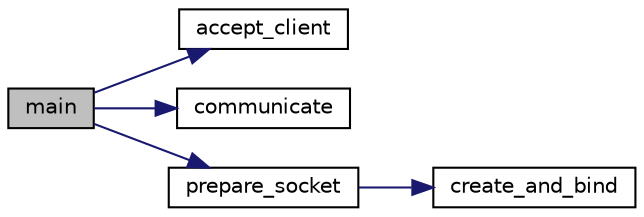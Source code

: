 digraph "main"
{
 // LATEX_PDF_SIZE
  edge [fontname="Helvetica",fontsize="10",labelfontname="Helvetica",labelfontsize="10"];
  node [fontname="Helvetica",fontsize="10",shape=record];
  rankdir="LR";
  Node1 [label="main",height=0.2,width=0.4,color="black", fillcolor="grey75", style="filled", fontcolor="black",tooltip=" "];
  Node1 -> Node2 [color="midnightblue",fontsize="10",style="solid",fontname="Helvetica"];
  Node2 [label="accept_client",height=0.2,width=0.4,color="black", fillcolor="white", style="filled",URL="$basic__server_8c.html#ace3f10a600415838e09a4302024a5c30",tooltip="Accept a new client."];
  Node1 -> Node3 [color="midnightblue",fontsize="10",style="solid",fontname="Helvetica"];
  Node3 [label="communicate",height=0.2,width=0.4,color="black", fillcolor="white", style="filled",URL="$basic__server_8c.html#a0860b9e51fefecae303da19ee82e0b2e",tooltip="Handle communication with the server."];
  Node1 -> Node4 [color="midnightblue",fontsize="10",style="solid",fontname="Helvetica"];
  Node4 [label="prepare_socket",height=0.2,width=0.4,color="black", fillcolor="white", style="filled",URL="$basic__server_8c.html#a3ad2113f2297a7cbdaa71f370aea7db0",tooltip="Initialize the addrinfo struct and call create_and_connect()"];
  Node4 -> Node5 [color="midnightblue",fontsize="10",style="solid",fontname="Helvetica"];
  Node5 [label="create_and_bind",height=0.2,width=0.4,color="black", fillcolor="white", style="filled",URL="$basic__server_8c.html#a4022681cfcf69f5864f0d54b275d591e",tooltip="Iterate over the struct addrinfo elements to create and bind a socket."];
}
